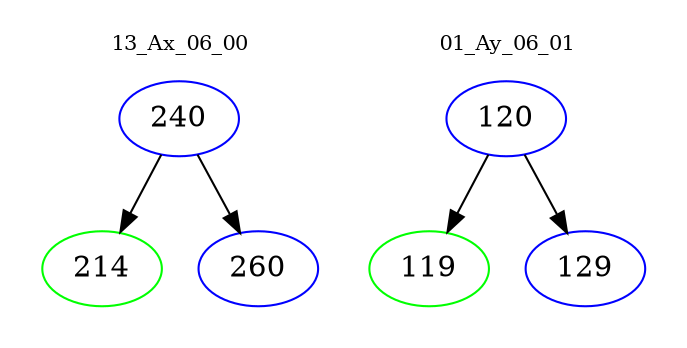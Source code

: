 digraph{
subgraph cluster_0 {
color = white
label = "13_Ax_06_00";
fontsize=10;
T0_240 [label="240", color="blue"]
T0_240 -> T0_214 [color="black"]
T0_214 [label="214", color="green"]
T0_240 -> T0_260 [color="black"]
T0_260 [label="260", color="blue"]
}
subgraph cluster_1 {
color = white
label = "01_Ay_06_01";
fontsize=10;
T1_120 [label="120", color="blue"]
T1_120 -> T1_119 [color="black"]
T1_119 [label="119", color="green"]
T1_120 -> T1_129 [color="black"]
T1_129 [label="129", color="blue"]
}
}

